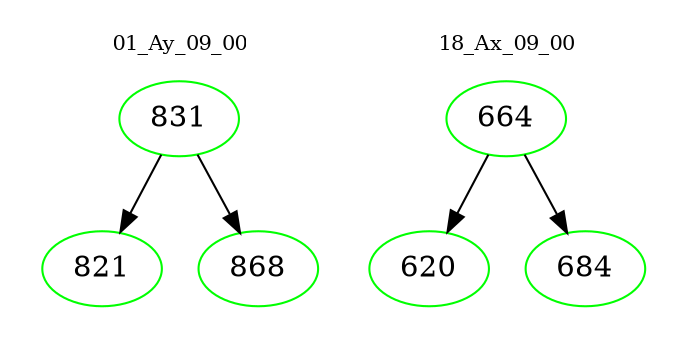 digraph{
subgraph cluster_0 {
color = white
label = "01_Ay_09_00";
fontsize=10;
T0_831 [label="831", color="green"]
T0_831 -> T0_821 [color="black"]
T0_821 [label="821", color="green"]
T0_831 -> T0_868 [color="black"]
T0_868 [label="868", color="green"]
}
subgraph cluster_1 {
color = white
label = "18_Ax_09_00";
fontsize=10;
T1_664 [label="664", color="green"]
T1_664 -> T1_620 [color="black"]
T1_620 [label="620", color="green"]
T1_664 -> T1_684 [color="black"]
T1_684 [label="684", color="green"]
}
}
